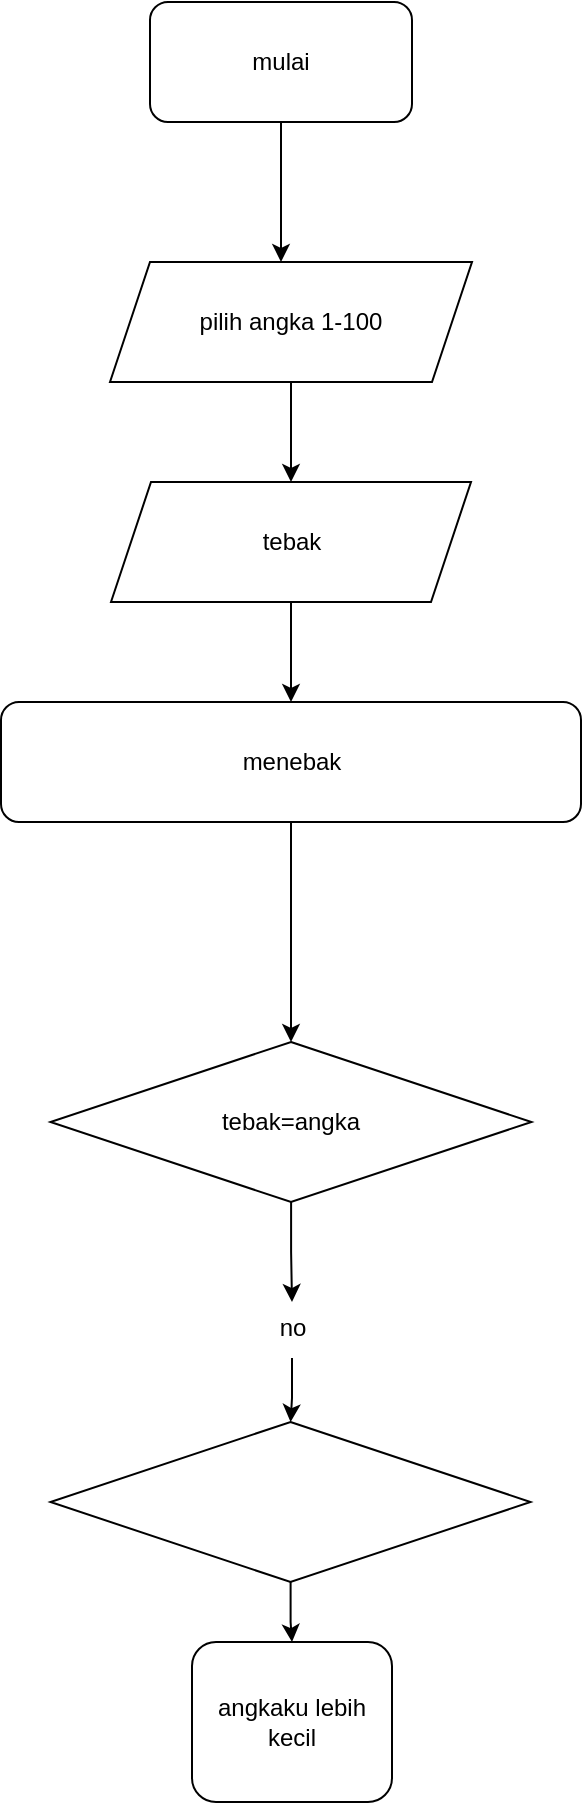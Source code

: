 <mxfile version="22.0.4" type="github">
  <diagram id="C5RBs43oDa-KdzZeNtuy" name="Page-1">
    <mxGraphModel dx="880" dy="478" grid="1" gridSize="10" guides="1" tooltips="1" connect="1" arrows="1" fold="1" page="1" pageScale="1" pageWidth="827" pageHeight="1169" math="0" shadow="0">
      <root>
        <mxCell id="WIyWlLk6GJQsqaUBKTNV-0" />
        <mxCell id="WIyWlLk6GJQsqaUBKTNV-1" parent="WIyWlLk6GJQsqaUBKTNV-0" />
        <mxCell id="0kNf9OFsd4CyOCQ8Ug3i-2" style="edgeStyle=orthogonalEdgeStyle;rounded=0;orthogonalLoop=1;jettySize=auto;html=1;" edge="1" parent="WIyWlLk6GJQsqaUBKTNV-1" source="0kNf9OFsd4CyOCQ8Ug3i-0">
          <mxGeometry relative="1" as="geometry">
            <mxPoint x="414.5" y="170" as="targetPoint" />
          </mxGeometry>
        </mxCell>
        <mxCell id="0kNf9OFsd4CyOCQ8Ug3i-0" value="mulai" style="rounded=1;whiteSpace=wrap;html=1;" vertex="1" parent="WIyWlLk6GJQsqaUBKTNV-1">
          <mxGeometry x="349" y="40" width="131" height="60" as="geometry" />
        </mxCell>
        <mxCell id="0kNf9OFsd4CyOCQ8Ug3i-8" style="edgeStyle=orthogonalEdgeStyle;rounded=0;orthogonalLoop=1;jettySize=auto;html=1;" edge="1" parent="WIyWlLk6GJQsqaUBKTNV-1" source="0kNf9OFsd4CyOCQ8Ug3i-6" target="0kNf9OFsd4CyOCQ8Ug3i-9">
          <mxGeometry relative="1" as="geometry">
            <mxPoint x="414" y="290" as="targetPoint" />
          </mxGeometry>
        </mxCell>
        <mxCell id="0kNf9OFsd4CyOCQ8Ug3i-6" value="pilih angka 1-100" style="shape=parallelogram;perimeter=parallelogramPerimeter;whiteSpace=wrap;html=1;fixedSize=1;" vertex="1" parent="WIyWlLk6GJQsqaUBKTNV-1">
          <mxGeometry x="329" y="170" width="181" height="60" as="geometry" />
        </mxCell>
        <mxCell id="0kNf9OFsd4CyOCQ8Ug3i-12" style="edgeStyle=orthogonalEdgeStyle;rounded=0;orthogonalLoop=1;jettySize=auto;html=1;" edge="1" parent="WIyWlLk6GJQsqaUBKTNV-1" source="0kNf9OFsd4CyOCQ8Ug3i-9" target="0kNf9OFsd4CyOCQ8Ug3i-13">
          <mxGeometry relative="1" as="geometry">
            <mxPoint x="419.5" y="400" as="targetPoint" />
          </mxGeometry>
        </mxCell>
        <mxCell id="0kNf9OFsd4CyOCQ8Ug3i-9" value="tebak" style="shape=parallelogram;perimeter=parallelogramPerimeter;whiteSpace=wrap;html=1;fixedSize=1;" vertex="1" parent="WIyWlLk6GJQsqaUBKTNV-1">
          <mxGeometry x="329.5" y="280" width="180" height="60" as="geometry" />
        </mxCell>
        <mxCell id="0kNf9OFsd4CyOCQ8Ug3i-18" style="edgeStyle=orthogonalEdgeStyle;rounded=0;orthogonalLoop=1;jettySize=auto;html=1;entryX=0.5;entryY=0;entryDx=0;entryDy=0;" edge="1" parent="WIyWlLk6GJQsqaUBKTNV-1" source="0kNf9OFsd4CyOCQ8Ug3i-13" target="0kNf9OFsd4CyOCQ8Ug3i-15">
          <mxGeometry relative="1" as="geometry" />
        </mxCell>
        <mxCell id="0kNf9OFsd4CyOCQ8Ug3i-13" value="menebak" style="rounded=1;whiteSpace=wrap;html=1;" vertex="1" parent="WIyWlLk6GJQsqaUBKTNV-1">
          <mxGeometry x="274.5" y="390" width="290" height="60" as="geometry" />
        </mxCell>
        <mxCell id="0kNf9OFsd4CyOCQ8Ug3i-19" style="edgeStyle=orthogonalEdgeStyle;rounded=0;orthogonalLoop=1;jettySize=auto;html=1;" edge="1" parent="WIyWlLk6GJQsqaUBKTNV-1" source="0kNf9OFsd4CyOCQ8Ug3i-15">
          <mxGeometry relative="1" as="geometry">
            <mxPoint x="420" y="690" as="targetPoint" />
          </mxGeometry>
        </mxCell>
        <mxCell id="0kNf9OFsd4CyOCQ8Ug3i-15" value="tebak=angka" style="rhombus;whiteSpace=wrap;html=1;" vertex="1" parent="WIyWlLk6GJQsqaUBKTNV-1">
          <mxGeometry x="299.25" y="560" width="240.5" height="80" as="geometry" />
        </mxCell>
        <mxCell id="0kNf9OFsd4CyOCQ8Ug3i-22" style="edgeStyle=orthogonalEdgeStyle;rounded=0;orthogonalLoop=1;jettySize=auto;html=1;" edge="1" parent="WIyWlLk6GJQsqaUBKTNV-1" source="0kNf9OFsd4CyOCQ8Ug3i-20" target="0kNf9OFsd4CyOCQ8Ug3i-23">
          <mxGeometry relative="1" as="geometry">
            <mxPoint x="420" y="760" as="targetPoint" />
          </mxGeometry>
        </mxCell>
        <mxCell id="0kNf9OFsd4CyOCQ8Ug3i-20" value="no" style="text;html=1;align=center;verticalAlign=middle;resizable=0;points=[];autosize=1;strokeColor=none;fillColor=none;" vertex="1" parent="WIyWlLk6GJQsqaUBKTNV-1">
          <mxGeometry x="400" y="688" width="40" height="30" as="geometry" />
        </mxCell>
        <mxCell id="0kNf9OFsd4CyOCQ8Ug3i-24" style="edgeStyle=orthogonalEdgeStyle;rounded=0;orthogonalLoop=1;jettySize=auto;html=1;" edge="1" parent="WIyWlLk6GJQsqaUBKTNV-1" source="0kNf9OFsd4CyOCQ8Ug3i-23" target="0kNf9OFsd4CyOCQ8Ug3i-25">
          <mxGeometry relative="1" as="geometry">
            <mxPoint x="419.25" y="870" as="targetPoint" />
          </mxGeometry>
        </mxCell>
        <mxCell id="0kNf9OFsd4CyOCQ8Ug3i-23" value="" style="rhombus;whiteSpace=wrap;html=1;" vertex="1" parent="WIyWlLk6GJQsqaUBKTNV-1">
          <mxGeometry x="299.25" y="750" width="240" height="80" as="geometry" />
        </mxCell>
        <mxCell id="0kNf9OFsd4CyOCQ8Ug3i-25" value="angkaku lebih kecil" style="rounded=1;whiteSpace=wrap;html=1;" vertex="1" parent="WIyWlLk6GJQsqaUBKTNV-1">
          <mxGeometry x="370" y="860" width="100" height="80" as="geometry" />
        </mxCell>
      </root>
    </mxGraphModel>
  </diagram>
</mxfile>

